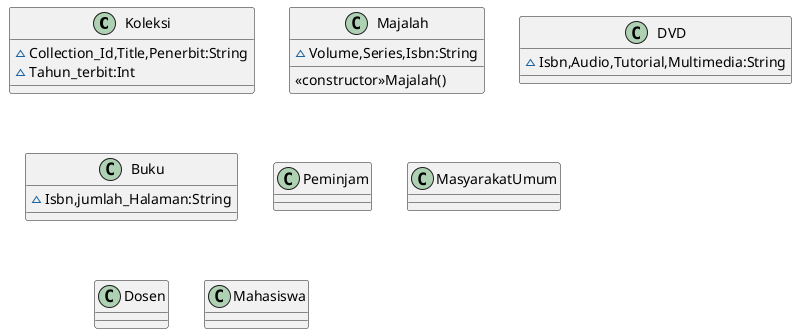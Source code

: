 @startuml
''https://plantuml.com/class-diagram
'
'abstract class AbstractList
'abstract AbstractCollection
'interface List
'interface Collection
'
'List <|-- AbstractList
'Collection <|-- AbstractCollection
'
'Collection <|- List
'AbstractCollection <|- AbstractList
'AbstractList <|-- ArrayList
'
'class ArrayList {
'Object[] elementData
'size()
'}
'
'enum TimeUnit {
'DAYS
'HOURS
'MINUTES
'}


class Koleksi{
 ~Collection_Id,Title,Penerbit:String
 ~Tahun_terbit:Int
}

class Majalah{
 ~ Volume,Series,Isbn:String
 <<constructor>>Majalah()
}

class DVD{
 ~Isbn,Audio,Tutorial,Multimedia:String
}

class Buku{
 ~Isbn,jumlah_Halaman:String
}

class Peminjam{

}

class MasyarakatUmum{
}

class Dosen{
}

class Mahasiswa{
}


@enduml